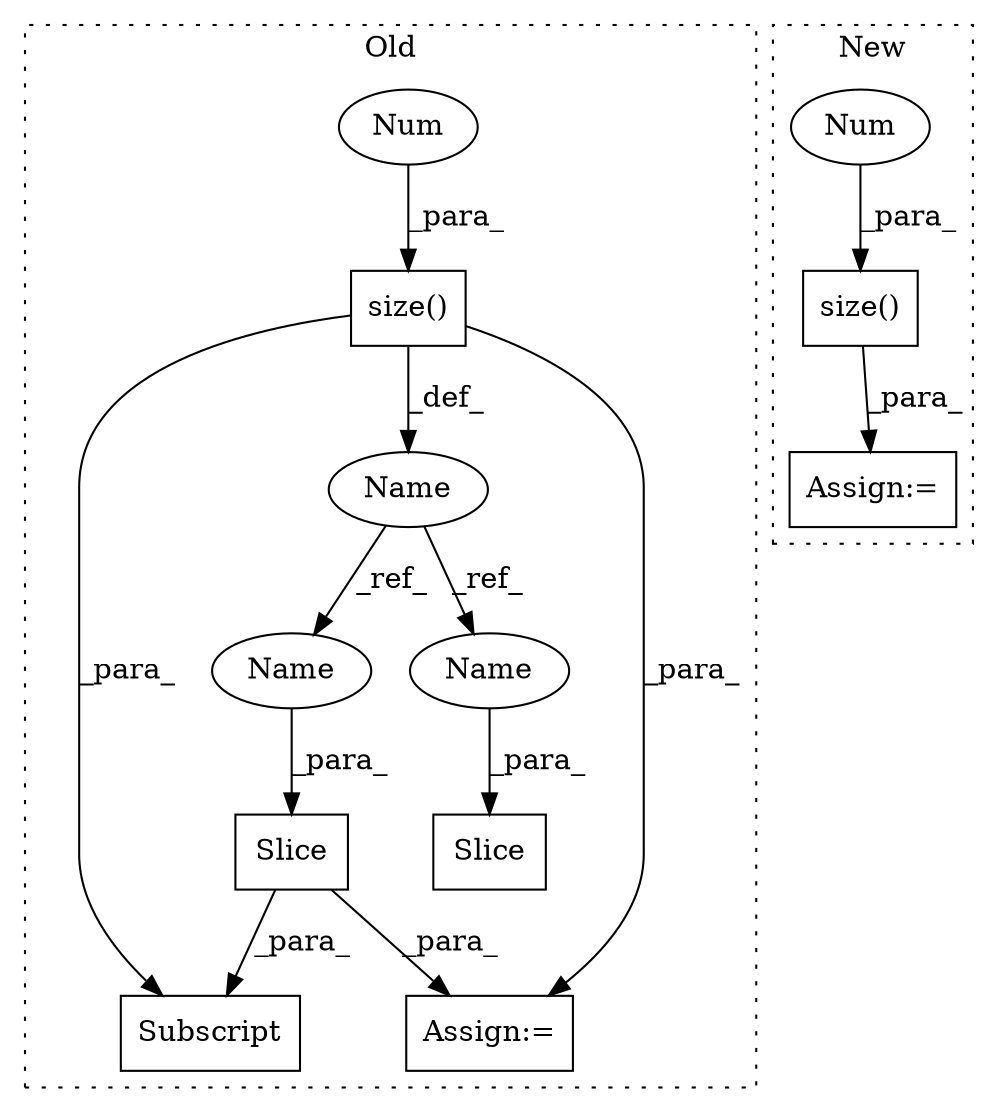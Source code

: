 digraph G {
subgraph cluster0 {
1 [label="Slice" a="80" s="3866" l="11" shape="box"];
3 [label="Subscript" a="63" s="3864,0" l="14,0" shape="box"];
5 [label="Assign:=" a="68" s="3950" l="10" shape="box"];
6 [label="Name" a="87" s="3724" l="10" shape="ellipse"];
7 [label="Slice" a="80" s="3834" l="11" shape="box"];
9 [label="size()" a="75" s="3737,3761" l="23,1" shape="box"];
10 [label="Num" a="76" s="3760" l="1" shape="ellipse"];
11 [label="Name" a="87" s="3835" l="10" shape="ellipse"];
12 [label="Name" a="87" s="3866" l="10" shape="ellipse"];
label = "Old";
style="dotted";
}
subgraph cluster1 {
2 [label="size()" a="75" s="3265,3285" l="19,1" shape="box"];
4 [label="Assign:=" a="68" s="3335" l="3" shape="box"];
8 [label="Num" a="76" s="3284" l="1" shape="ellipse"];
label = "New";
style="dotted";
}
1 -> 5 [label="_para_"];
1 -> 3 [label="_para_"];
2 -> 4 [label="_para_"];
6 -> 11 [label="_ref_"];
6 -> 12 [label="_ref_"];
8 -> 2 [label="_para_"];
9 -> 6 [label="_def_"];
9 -> 5 [label="_para_"];
9 -> 3 [label="_para_"];
10 -> 9 [label="_para_"];
11 -> 7 [label="_para_"];
12 -> 1 [label="_para_"];
}